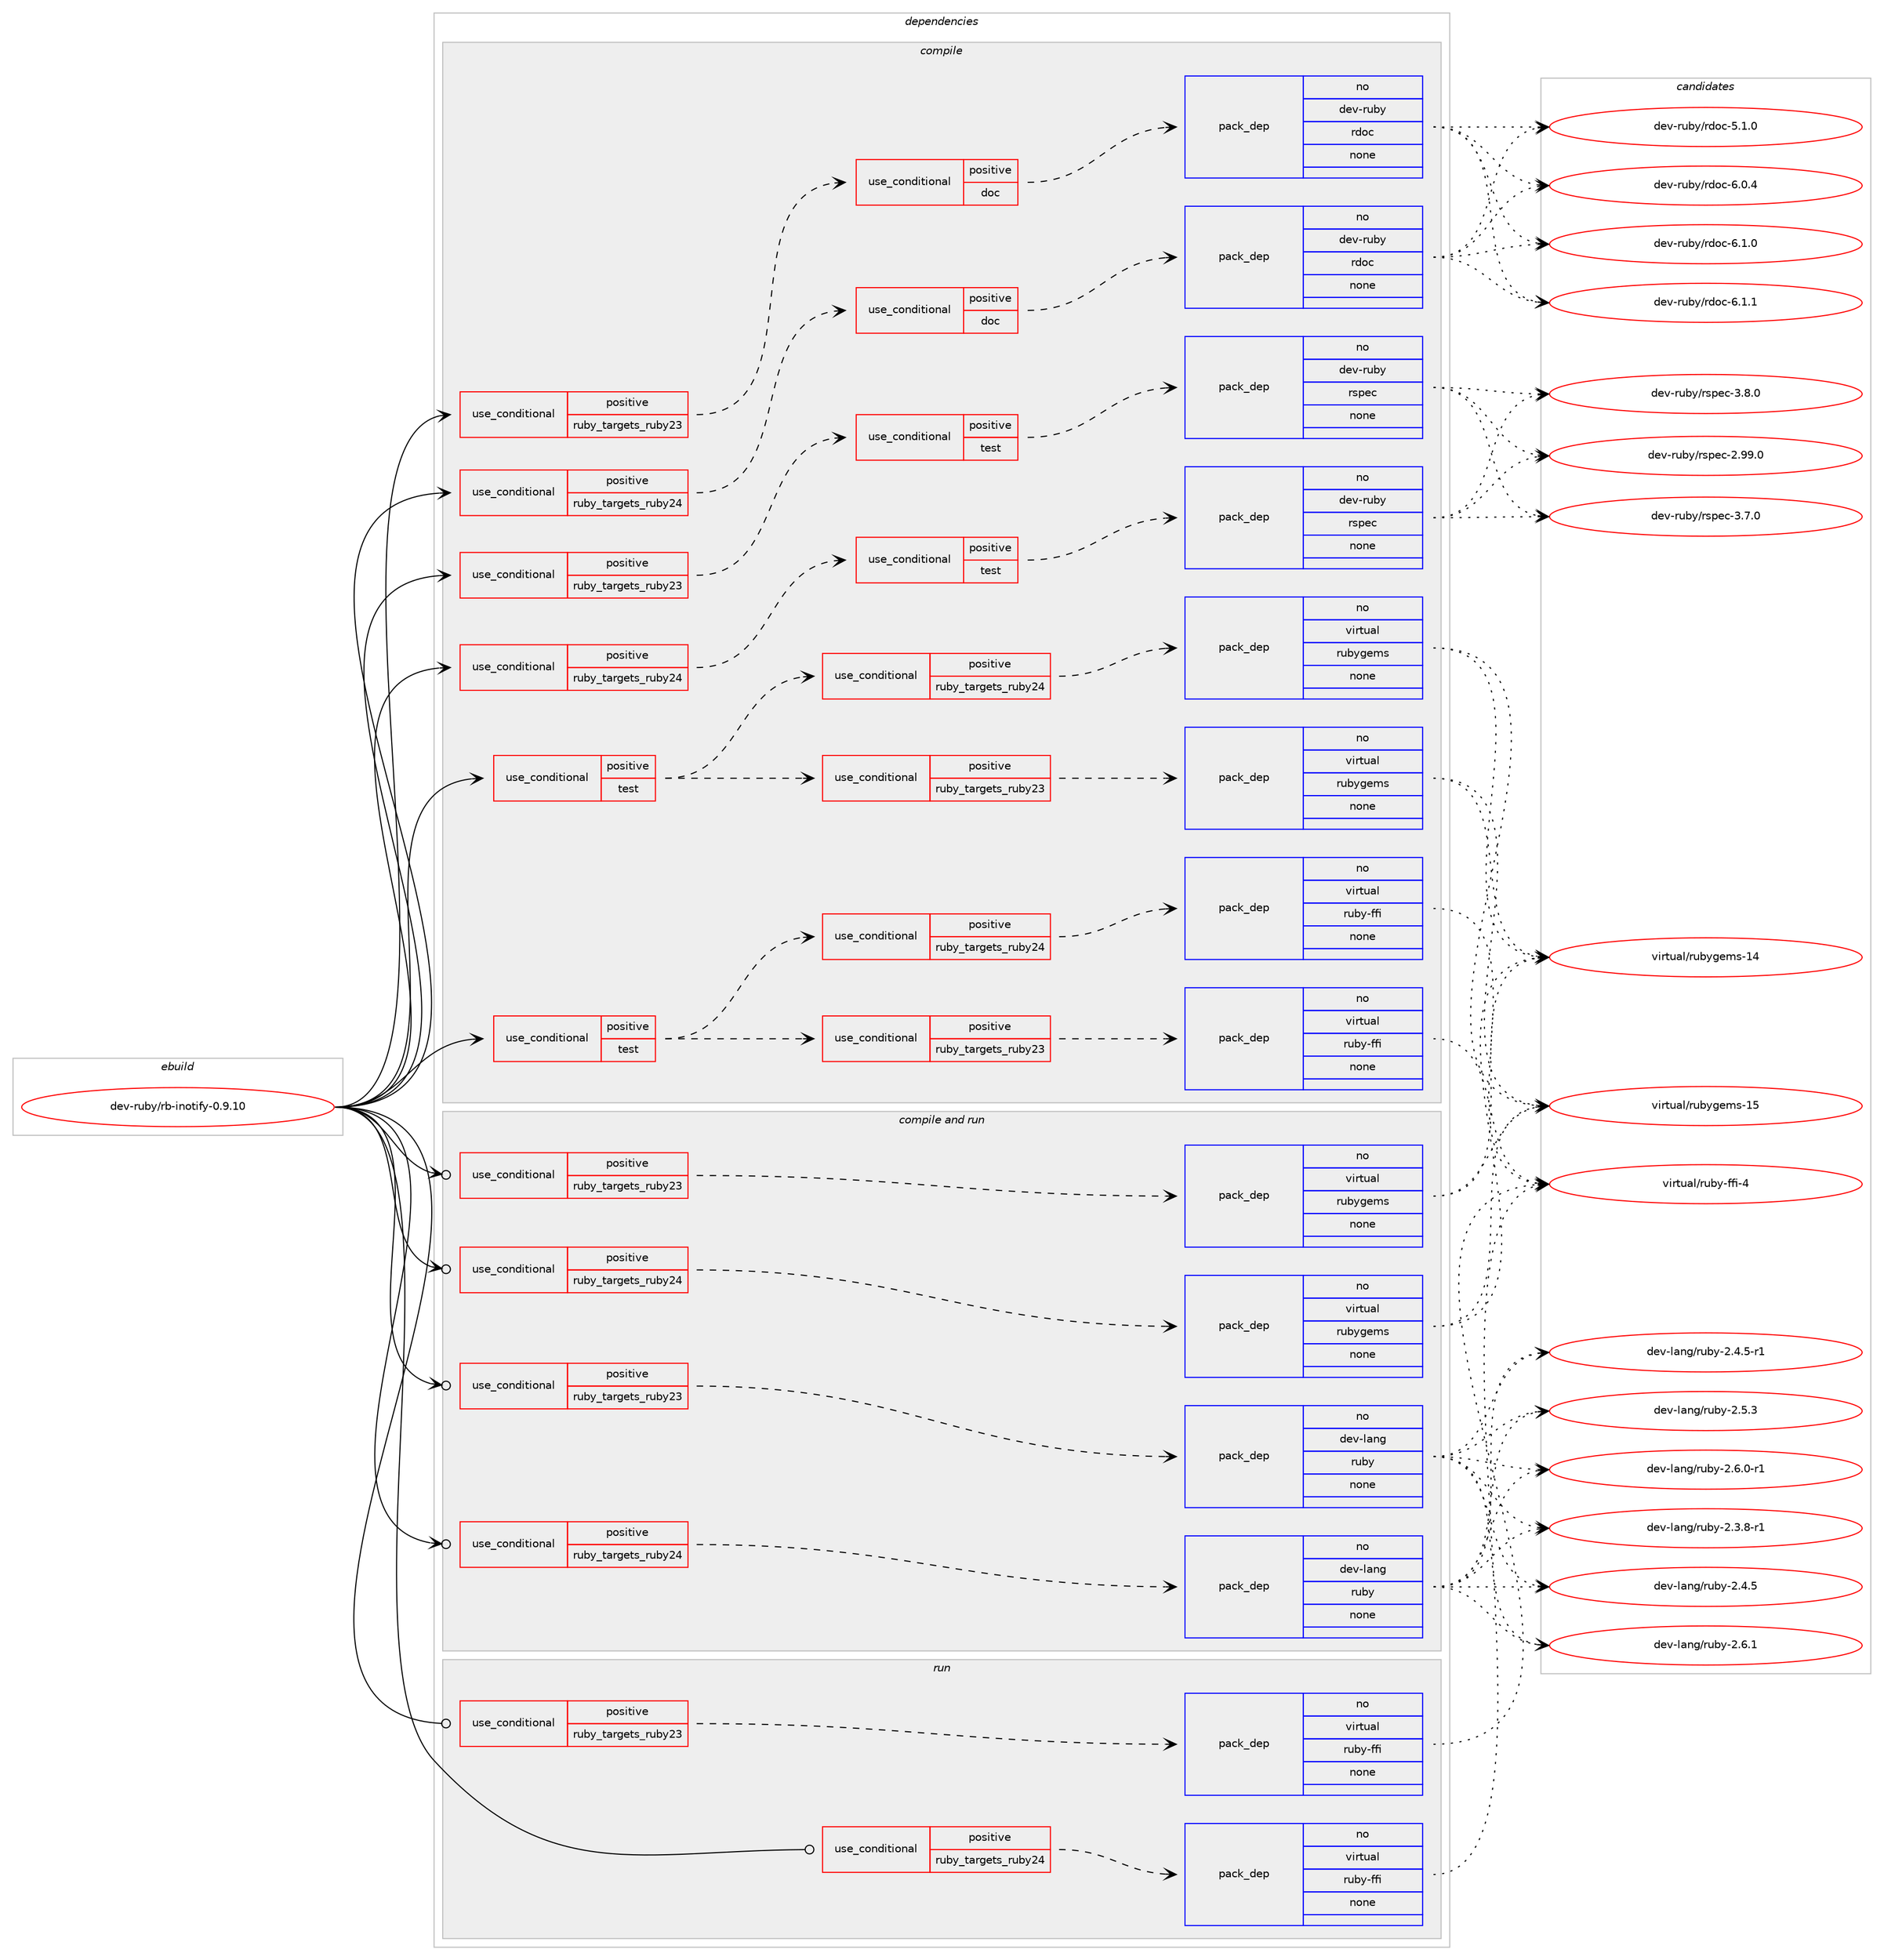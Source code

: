 digraph prolog {

# *************
# Graph options
# *************

newrank=true;
concentrate=true;
compound=true;
graph [rankdir=LR,fontname=Helvetica,fontsize=10,ranksep=1.5];#, ranksep=2.5, nodesep=0.2];
edge  [arrowhead=vee];
node  [fontname=Helvetica,fontsize=10];

# **********
# The ebuild
# **********

subgraph cluster_leftcol {
color=gray;
rank=same;
label=<<i>ebuild</i>>;
id [label="dev-ruby/rb-inotify-0.9.10", color=red, width=4, href="../dev-ruby/rb-inotify-0.9.10.svg"];
}

# ****************
# The dependencies
# ****************

subgraph cluster_midcol {
color=gray;
label=<<i>dependencies</i>>;
subgraph cluster_compile {
fillcolor="#eeeeee";
style=filled;
label=<<i>compile</i>>;
subgraph cond411653 {
dependency1515979 [label=<<TABLE BORDER="0" CELLBORDER="1" CELLSPACING="0" CELLPADDING="4"><TR><TD ROWSPAN="3" CELLPADDING="10">use_conditional</TD></TR><TR><TD>positive</TD></TR><TR><TD>ruby_targets_ruby23</TD></TR></TABLE>>, shape=none, color=red];
subgraph cond411654 {
dependency1515980 [label=<<TABLE BORDER="0" CELLBORDER="1" CELLSPACING="0" CELLPADDING="4"><TR><TD ROWSPAN="3" CELLPADDING="10">use_conditional</TD></TR><TR><TD>positive</TD></TR><TR><TD>doc</TD></TR></TABLE>>, shape=none, color=red];
subgraph pack1080820 {
dependency1515981 [label=<<TABLE BORDER="0" CELLBORDER="1" CELLSPACING="0" CELLPADDING="4" WIDTH="220"><TR><TD ROWSPAN="6" CELLPADDING="30">pack_dep</TD></TR><TR><TD WIDTH="110">no</TD></TR><TR><TD>dev-ruby</TD></TR><TR><TD>rdoc</TD></TR><TR><TD>none</TD></TR><TR><TD></TD></TR></TABLE>>, shape=none, color=blue];
}
dependency1515980:e -> dependency1515981:w [weight=20,style="dashed",arrowhead="vee"];
}
dependency1515979:e -> dependency1515980:w [weight=20,style="dashed",arrowhead="vee"];
}
id:e -> dependency1515979:w [weight=20,style="solid",arrowhead="vee"];
subgraph cond411655 {
dependency1515982 [label=<<TABLE BORDER="0" CELLBORDER="1" CELLSPACING="0" CELLPADDING="4"><TR><TD ROWSPAN="3" CELLPADDING="10">use_conditional</TD></TR><TR><TD>positive</TD></TR><TR><TD>ruby_targets_ruby23</TD></TR></TABLE>>, shape=none, color=red];
subgraph cond411656 {
dependency1515983 [label=<<TABLE BORDER="0" CELLBORDER="1" CELLSPACING="0" CELLPADDING="4"><TR><TD ROWSPAN="3" CELLPADDING="10">use_conditional</TD></TR><TR><TD>positive</TD></TR><TR><TD>test</TD></TR></TABLE>>, shape=none, color=red];
subgraph pack1080821 {
dependency1515984 [label=<<TABLE BORDER="0" CELLBORDER="1" CELLSPACING="0" CELLPADDING="4" WIDTH="220"><TR><TD ROWSPAN="6" CELLPADDING="30">pack_dep</TD></TR><TR><TD WIDTH="110">no</TD></TR><TR><TD>dev-ruby</TD></TR><TR><TD>rspec</TD></TR><TR><TD>none</TD></TR><TR><TD></TD></TR></TABLE>>, shape=none, color=blue];
}
dependency1515983:e -> dependency1515984:w [weight=20,style="dashed",arrowhead="vee"];
}
dependency1515982:e -> dependency1515983:w [weight=20,style="dashed",arrowhead="vee"];
}
id:e -> dependency1515982:w [weight=20,style="solid",arrowhead="vee"];
subgraph cond411657 {
dependency1515985 [label=<<TABLE BORDER="0" CELLBORDER="1" CELLSPACING="0" CELLPADDING="4"><TR><TD ROWSPAN="3" CELLPADDING="10">use_conditional</TD></TR><TR><TD>positive</TD></TR><TR><TD>ruby_targets_ruby24</TD></TR></TABLE>>, shape=none, color=red];
subgraph cond411658 {
dependency1515986 [label=<<TABLE BORDER="0" CELLBORDER="1" CELLSPACING="0" CELLPADDING="4"><TR><TD ROWSPAN="3" CELLPADDING="10">use_conditional</TD></TR><TR><TD>positive</TD></TR><TR><TD>doc</TD></TR></TABLE>>, shape=none, color=red];
subgraph pack1080822 {
dependency1515987 [label=<<TABLE BORDER="0" CELLBORDER="1" CELLSPACING="0" CELLPADDING="4" WIDTH="220"><TR><TD ROWSPAN="6" CELLPADDING="30">pack_dep</TD></TR><TR><TD WIDTH="110">no</TD></TR><TR><TD>dev-ruby</TD></TR><TR><TD>rdoc</TD></TR><TR><TD>none</TD></TR><TR><TD></TD></TR></TABLE>>, shape=none, color=blue];
}
dependency1515986:e -> dependency1515987:w [weight=20,style="dashed",arrowhead="vee"];
}
dependency1515985:e -> dependency1515986:w [weight=20,style="dashed",arrowhead="vee"];
}
id:e -> dependency1515985:w [weight=20,style="solid",arrowhead="vee"];
subgraph cond411659 {
dependency1515988 [label=<<TABLE BORDER="0" CELLBORDER="1" CELLSPACING="0" CELLPADDING="4"><TR><TD ROWSPAN="3" CELLPADDING="10">use_conditional</TD></TR><TR><TD>positive</TD></TR><TR><TD>ruby_targets_ruby24</TD></TR></TABLE>>, shape=none, color=red];
subgraph cond411660 {
dependency1515989 [label=<<TABLE BORDER="0" CELLBORDER="1" CELLSPACING="0" CELLPADDING="4"><TR><TD ROWSPAN="3" CELLPADDING="10">use_conditional</TD></TR><TR><TD>positive</TD></TR><TR><TD>test</TD></TR></TABLE>>, shape=none, color=red];
subgraph pack1080823 {
dependency1515990 [label=<<TABLE BORDER="0" CELLBORDER="1" CELLSPACING="0" CELLPADDING="4" WIDTH="220"><TR><TD ROWSPAN="6" CELLPADDING="30">pack_dep</TD></TR><TR><TD WIDTH="110">no</TD></TR><TR><TD>dev-ruby</TD></TR><TR><TD>rspec</TD></TR><TR><TD>none</TD></TR><TR><TD></TD></TR></TABLE>>, shape=none, color=blue];
}
dependency1515989:e -> dependency1515990:w [weight=20,style="dashed",arrowhead="vee"];
}
dependency1515988:e -> dependency1515989:w [weight=20,style="dashed",arrowhead="vee"];
}
id:e -> dependency1515988:w [weight=20,style="solid",arrowhead="vee"];
subgraph cond411661 {
dependency1515991 [label=<<TABLE BORDER="0" CELLBORDER="1" CELLSPACING="0" CELLPADDING="4"><TR><TD ROWSPAN="3" CELLPADDING="10">use_conditional</TD></TR><TR><TD>positive</TD></TR><TR><TD>test</TD></TR></TABLE>>, shape=none, color=red];
subgraph cond411662 {
dependency1515992 [label=<<TABLE BORDER="0" CELLBORDER="1" CELLSPACING="0" CELLPADDING="4"><TR><TD ROWSPAN="3" CELLPADDING="10">use_conditional</TD></TR><TR><TD>positive</TD></TR><TR><TD>ruby_targets_ruby23</TD></TR></TABLE>>, shape=none, color=red];
subgraph pack1080824 {
dependency1515993 [label=<<TABLE BORDER="0" CELLBORDER="1" CELLSPACING="0" CELLPADDING="4" WIDTH="220"><TR><TD ROWSPAN="6" CELLPADDING="30">pack_dep</TD></TR><TR><TD WIDTH="110">no</TD></TR><TR><TD>virtual</TD></TR><TR><TD>ruby-ffi</TD></TR><TR><TD>none</TD></TR><TR><TD></TD></TR></TABLE>>, shape=none, color=blue];
}
dependency1515992:e -> dependency1515993:w [weight=20,style="dashed",arrowhead="vee"];
}
dependency1515991:e -> dependency1515992:w [weight=20,style="dashed",arrowhead="vee"];
subgraph cond411663 {
dependency1515994 [label=<<TABLE BORDER="0" CELLBORDER="1" CELLSPACING="0" CELLPADDING="4"><TR><TD ROWSPAN="3" CELLPADDING="10">use_conditional</TD></TR><TR><TD>positive</TD></TR><TR><TD>ruby_targets_ruby24</TD></TR></TABLE>>, shape=none, color=red];
subgraph pack1080825 {
dependency1515995 [label=<<TABLE BORDER="0" CELLBORDER="1" CELLSPACING="0" CELLPADDING="4" WIDTH="220"><TR><TD ROWSPAN="6" CELLPADDING="30">pack_dep</TD></TR><TR><TD WIDTH="110">no</TD></TR><TR><TD>virtual</TD></TR><TR><TD>ruby-ffi</TD></TR><TR><TD>none</TD></TR><TR><TD></TD></TR></TABLE>>, shape=none, color=blue];
}
dependency1515994:e -> dependency1515995:w [weight=20,style="dashed",arrowhead="vee"];
}
dependency1515991:e -> dependency1515994:w [weight=20,style="dashed",arrowhead="vee"];
}
id:e -> dependency1515991:w [weight=20,style="solid",arrowhead="vee"];
subgraph cond411664 {
dependency1515996 [label=<<TABLE BORDER="0" CELLBORDER="1" CELLSPACING="0" CELLPADDING="4"><TR><TD ROWSPAN="3" CELLPADDING="10">use_conditional</TD></TR><TR><TD>positive</TD></TR><TR><TD>test</TD></TR></TABLE>>, shape=none, color=red];
subgraph cond411665 {
dependency1515997 [label=<<TABLE BORDER="0" CELLBORDER="1" CELLSPACING="0" CELLPADDING="4"><TR><TD ROWSPAN="3" CELLPADDING="10">use_conditional</TD></TR><TR><TD>positive</TD></TR><TR><TD>ruby_targets_ruby23</TD></TR></TABLE>>, shape=none, color=red];
subgraph pack1080826 {
dependency1515998 [label=<<TABLE BORDER="0" CELLBORDER="1" CELLSPACING="0" CELLPADDING="4" WIDTH="220"><TR><TD ROWSPAN="6" CELLPADDING="30">pack_dep</TD></TR><TR><TD WIDTH="110">no</TD></TR><TR><TD>virtual</TD></TR><TR><TD>rubygems</TD></TR><TR><TD>none</TD></TR><TR><TD></TD></TR></TABLE>>, shape=none, color=blue];
}
dependency1515997:e -> dependency1515998:w [weight=20,style="dashed",arrowhead="vee"];
}
dependency1515996:e -> dependency1515997:w [weight=20,style="dashed",arrowhead="vee"];
subgraph cond411666 {
dependency1515999 [label=<<TABLE BORDER="0" CELLBORDER="1" CELLSPACING="0" CELLPADDING="4"><TR><TD ROWSPAN="3" CELLPADDING="10">use_conditional</TD></TR><TR><TD>positive</TD></TR><TR><TD>ruby_targets_ruby24</TD></TR></TABLE>>, shape=none, color=red];
subgraph pack1080827 {
dependency1516000 [label=<<TABLE BORDER="0" CELLBORDER="1" CELLSPACING="0" CELLPADDING="4" WIDTH="220"><TR><TD ROWSPAN="6" CELLPADDING="30">pack_dep</TD></TR><TR><TD WIDTH="110">no</TD></TR><TR><TD>virtual</TD></TR><TR><TD>rubygems</TD></TR><TR><TD>none</TD></TR><TR><TD></TD></TR></TABLE>>, shape=none, color=blue];
}
dependency1515999:e -> dependency1516000:w [weight=20,style="dashed",arrowhead="vee"];
}
dependency1515996:e -> dependency1515999:w [weight=20,style="dashed",arrowhead="vee"];
}
id:e -> dependency1515996:w [weight=20,style="solid",arrowhead="vee"];
}
subgraph cluster_compileandrun {
fillcolor="#eeeeee";
style=filled;
label=<<i>compile and run</i>>;
subgraph cond411667 {
dependency1516001 [label=<<TABLE BORDER="0" CELLBORDER="1" CELLSPACING="0" CELLPADDING="4"><TR><TD ROWSPAN="3" CELLPADDING="10">use_conditional</TD></TR><TR><TD>positive</TD></TR><TR><TD>ruby_targets_ruby23</TD></TR></TABLE>>, shape=none, color=red];
subgraph pack1080828 {
dependency1516002 [label=<<TABLE BORDER="0" CELLBORDER="1" CELLSPACING="0" CELLPADDING="4" WIDTH="220"><TR><TD ROWSPAN="6" CELLPADDING="30">pack_dep</TD></TR><TR><TD WIDTH="110">no</TD></TR><TR><TD>dev-lang</TD></TR><TR><TD>ruby</TD></TR><TR><TD>none</TD></TR><TR><TD></TD></TR></TABLE>>, shape=none, color=blue];
}
dependency1516001:e -> dependency1516002:w [weight=20,style="dashed",arrowhead="vee"];
}
id:e -> dependency1516001:w [weight=20,style="solid",arrowhead="odotvee"];
subgraph cond411668 {
dependency1516003 [label=<<TABLE BORDER="0" CELLBORDER="1" CELLSPACING="0" CELLPADDING="4"><TR><TD ROWSPAN="3" CELLPADDING="10">use_conditional</TD></TR><TR><TD>positive</TD></TR><TR><TD>ruby_targets_ruby23</TD></TR></TABLE>>, shape=none, color=red];
subgraph pack1080829 {
dependency1516004 [label=<<TABLE BORDER="0" CELLBORDER="1" CELLSPACING="0" CELLPADDING="4" WIDTH="220"><TR><TD ROWSPAN="6" CELLPADDING="30">pack_dep</TD></TR><TR><TD WIDTH="110">no</TD></TR><TR><TD>virtual</TD></TR><TR><TD>rubygems</TD></TR><TR><TD>none</TD></TR><TR><TD></TD></TR></TABLE>>, shape=none, color=blue];
}
dependency1516003:e -> dependency1516004:w [weight=20,style="dashed",arrowhead="vee"];
}
id:e -> dependency1516003:w [weight=20,style="solid",arrowhead="odotvee"];
subgraph cond411669 {
dependency1516005 [label=<<TABLE BORDER="0" CELLBORDER="1" CELLSPACING="0" CELLPADDING="4"><TR><TD ROWSPAN="3" CELLPADDING="10">use_conditional</TD></TR><TR><TD>positive</TD></TR><TR><TD>ruby_targets_ruby24</TD></TR></TABLE>>, shape=none, color=red];
subgraph pack1080830 {
dependency1516006 [label=<<TABLE BORDER="0" CELLBORDER="1" CELLSPACING="0" CELLPADDING="4" WIDTH="220"><TR><TD ROWSPAN="6" CELLPADDING="30">pack_dep</TD></TR><TR><TD WIDTH="110">no</TD></TR><TR><TD>dev-lang</TD></TR><TR><TD>ruby</TD></TR><TR><TD>none</TD></TR><TR><TD></TD></TR></TABLE>>, shape=none, color=blue];
}
dependency1516005:e -> dependency1516006:w [weight=20,style="dashed",arrowhead="vee"];
}
id:e -> dependency1516005:w [weight=20,style="solid",arrowhead="odotvee"];
subgraph cond411670 {
dependency1516007 [label=<<TABLE BORDER="0" CELLBORDER="1" CELLSPACING="0" CELLPADDING="4"><TR><TD ROWSPAN="3" CELLPADDING="10">use_conditional</TD></TR><TR><TD>positive</TD></TR><TR><TD>ruby_targets_ruby24</TD></TR></TABLE>>, shape=none, color=red];
subgraph pack1080831 {
dependency1516008 [label=<<TABLE BORDER="0" CELLBORDER="1" CELLSPACING="0" CELLPADDING="4" WIDTH="220"><TR><TD ROWSPAN="6" CELLPADDING="30">pack_dep</TD></TR><TR><TD WIDTH="110">no</TD></TR><TR><TD>virtual</TD></TR><TR><TD>rubygems</TD></TR><TR><TD>none</TD></TR><TR><TD></TD></TR></TABLE>>, shape=none, color=blue];
}
dependency1516007:e -> dependency1516008:w [weight=20,style="dashed",arrowhead="vee"];
}
id:e -> dependency1516007:w [weight=20,style="solid",arrowhead="odotvee"];
}
subgraph cluster_run {
fillcolor="#eeeeee";
style=filled;
label=<<i>run</i>>;
subgraph cond411671 {
dependency1516009 [label=<<TABLE BORDER="0" CELLBORDER="1" CELLSPACING="0" CELLPADDING="4"><TR><TD ROWSPAN="3" CELLPADDING="10">use_conditional</TD></TR><TR><TD>positive</TD></TR><TR><TD>ruby_targets_ruby23</TD></TR></TABLE>>, shape=none, color=red];
subgraph pack1080832 {
dependency1516010 [label=<<TABLE BORDER="0" CELLBORDER="1" CELLSPACING="0" CELLPADDING="4" WIDTH="220"><TR><TD ROWSPAN="6" CELLPADDING="30">pack_dep</TD></TR><TR><TD WIDTH="110">no</TD></TR><TR><TD>virtual</TD></TR><TR><TD>ruby-ffi</TD></TR><TR><TD>none</TD></TR><TR><TD></TD></TR></TABLE>>, shape=none, color=blue];
}
dependency1516009:e -> dependency1516010:w [weight=20,style="dashed",arrowhead="vee"];
}
id:e -> dependency1516009:w [weight=20,style="solid",arrowhead="odot"];
subgraph cond411672 {
dependency1516011 [label=<<TABLE BORDER="0" CELLBORDER="1" CELLSPACING="0" CELLPADDING="4"><TR><TD ROWSPAN="3" CELLPADDING="10">use_conditional</TD></TR><TR><TD>positive</TD></TR><TR><TD>ruby_targets_ruby24</TD></TR></TABLE>>, shape=none, color=red];
subgraph pack1080833 {
dependency1516012 [label=<<TABLE BORDER="0" CELLBORDER="1" CELLSPACING="0" CELLPADDING="4" WIDTH="220"><TR><TD ROWSPAN="6" CELLPADDING="30">pack_dep</TD></TR><TR><TD WIDTH="110">no</TD></TR><TR><TD>virtual</TD></TR><TR><TD>ruby-ffi</TD></TR><TR><TD>none</TD></TR><TR><TD></TD></TR></TABLE>>, shape=none, color=blue];
}
dependency1516011:e -> dependency1516012:w [weight=20,style="dashed",arrowhead="vee"];
}
id:e -> dependency1516011:w [weight=20,style="solid",arrowhead="odot"];
}
}

# **************
# The candidates
# **************

subgraph cluster_choices {
rank=same;
color=gray;
label=<<i>candidates</i>>;

subgraph choice1080820 {
color=black;
nodesep=1;
choice10010111845114117981214711410011199455346494648 [label="dev-ruby/rdoc-5.1.0", color=red, width=4,href="../dev-ruby/rdoc-5.1.0.svg"];
choice10010111845114117981214711410011199455446484652 [label="dev-ruby/rdoc-6.0.4", color=red, width=4,href="../dev-ruby/rdoc-6.0.4.svg"];
choice10010111845114117981214711410011199455446494648 [label="dev-ruby/rdoc-6.1.0", color=red, width=4,href="../dev-ruby/rdoc-6.1.0.svg"];
choice10010111845114117981214711410011199455446494649 [label="dev-ruby/rdoc-6.1.1", color=red, width=4,href="../dev-ruby/rdoc-6.1.1.svg"];
dependency1515981:e -> choice10010111845114117981214711410011199455346494648:w [style=dotted,weight="100"];
dependency1515981:e -> choice10010111845114117981214711410011199455446484652:w [style=dotted,weight="100"];
dependency1515981:e -> choice10010111845114117981214711410011199455446494648:w [style=dotted,weight="100"];
dependency1515981:e -> choice10010111845114117981214711410011199455446494649:w [style=dotted,weight="100"];
}
subgraph choice1080821 {
color=black;
nodesep=1;
choice1001011184511411798121471141151121019945504657574648 [label="dev-ruby/rspec-2.99.0", color=red, width=4,href="../dev-ruby/rspec-2.99.0.svg"];
choice10010111845114117981214711411511210199455146554648 [label="dev-ruby/rspec-3.7.0", color=red, width=4,href="../dev-ruby/rspec-3.7.0.svg"];
choice10010111845114117981214711411511210199455146564648 [label="dev-ruby/rspec-3.8.0", color=red, width=4,href="../dev-ruby/rspec-3.8.0.svg"];
dependency1515984:e -> choice1001011184511411798121471141151121019945504657574648:w [style=dotted,weight="100"];
dependency1515984:e -> choice10010111845114117981214711411511210199455146554648:w [style=dotted,weight="100"];
dependency1515984:e -> choice10010111845114117981214711411511210199455146564648:w [style=dotted,weight="100"];
}
subgraph choice1080822 {
color=black;
nodesep=1;
choice10010111845114117981214711410011199455346494648 [label="dev-ruby/rdoc-5.1.0", color=red, width=4,href="../dev-ruby/rdoc-5.1.0.svg"];
choice10010111845114117981214711410011199455446484652 [label="dev-ruby/rdoc-6.0.4", color=red, width=4,href="../dev-ruby/rdoc-6.0.4.svg"];
choice10010111845114117981214711410011199455446494648 [label="dev-ruby/rdoc-6.1.0", color=red, width=4,href="../dev-ruby/rdoc-6.1.0.svg"];
choice10010111845114117981214711410011199455446494649 [label="dev-ruby/rdoc-6.1.1", color=red, width=4,href="../dev-ruby/rdoc-6.1.1.svg"];
dependency1515987:e -> choice10010111845114117981214711410011199455346494648:w [style=dotted,weight="100"];
dependency1515987:e -> choice10010111845114117981214711410011199455446484652:w [style=dotted,weight="100"];
dependency1515987:e -> choice10010111845114117981214711410011199455446494648:w [style=dotted,weight="100"];
dependency1515987:e -> choice10010111845114117981214711410011199455446494649:w [style=dotted,weight="100"];
}
subgraph choice1080823 {
color=black;
nodesep=1;
choice1001011184511411798121471141151121019945504657574648 [label="dev-ruby/rspec-2.99.0", color=red, width=4,href="../dev-ruby/rspec-2.99.0.svg"];
choice10010111845114117981214711411511210199455146554648 [label="dev-ruby/rspec-3.7.0", color=red, width=4,href="../dev-ruby/rspec-3.7.0.svg"];
choice10010111845114117981214711411511210199455146564648 [label="dev-ruby/rspec-3.8.0", color=red, width=4,href="../dev-ruby/rspec-3.8.0.svg"];
dependency1515990:e -> choice1001011184511411798121471141151121019945504657574648:w [style=dotted,weight="100"];
dependency1515990:e -> choice10010111845114117981214711411511210199455146554648:w [style=dotted,weight="100"];
dependency1515990:e -> choice10010111845114117981214711411511210199455146564648:w [style=dotted,weight="100"];
}
subgraph choice1080824 {
color=black;
nodesep=1;
choice118105114116117971084711411798121451021021054552 [label="virtual/ruby-ffi-4", color=red, width=4,href="../virtual/ruby-ffi-4.svg"];
dependency1515993:e -> choice118105114116117971084711411798121451021021054552:w [style=dotted,weight="100"];
}
subgraph choice1080825 {
color=black;
nodesep=1;
choice118105114116117971084711411798121451021021054552 [label="virtual/ruby-ffi-4", color=red, width=4,href="../virtual/ruby-ffi-4.svg"];
dependency1515995:e -> choice118105114116117971084711411798121451021021054552:w [style=dotted,weight="100"];
}
subgraph choice1080826 {
color=black;
nodesep=1;
choice118105114116117971084711411798121103101109115454952 [label="virtual/rubygems-14", color=red, width=4,href="../virtual/rubygems-14.svg"];
choice118105114116117971084711411798121103101109115454953 [label="virtual/rubygems-15", color=red, width=4,href="../virtual/rubygems-15.svg"];
dependency1515998:e -> choice118105114116117971084711411798121103101109115454952:w [style=dotted,weight="100"];
dependency1515998:e -> choice118105114116117971084711411798121103101109115454953:w [style=dotted,weight="100"];
}
subgraph choice1080827 {
color=black;
nodesep=1;
choice118105114116117971084711411798121103101109115454952 [label="virtual/rubygems-14", color=red, width=4,href="../virtual/rubygems-14.svg"];
choice118105114116117971084711411798121103101109115454953 [label="virtual/rubygems-15", color=red, width=4,href="../virtual/rubygems-15.svg"];
dependency1516000:e -> choice118105114116117971084711411798121103101109115454952:w [style=dotted,weight="100"];
dependency1516000:e -> choice118105114116117971084711411798121103101109115454953:w [style=dotted,weight="100"];
}
subgraph choice1080828 {
color=black;
nodesep=1;
choice100101118451089711010347114117981214550465146564511449 [label="dev-lang/ruby-2.3.8-r1", color=red, width=4,href="../dev-lang/ruby-2.3.8-r1.svg"];
choice10010111845108971101034711411798121455046524653 [label="dev-lang/ruby-2.4.5", color=red, width=4,href="../dev-lang/ruby-2.4.5.svg"];
choice100101118451089711010347114117981214550465246534511449 [label="dev-lang/ruby-2.4.5-r1", color=red, width=4,href="../dev-lang/ruby-2.4.5-r1.svg"];
choice10010111845108971101034711411798121455046534651 [label="dev-lang/ruby-2.5.3", color=red, width=4,href="../dev-lang/ruby-2.5.3.svg"];
choice100101118451089711010347114117981214550465446484511449 [label="dev-lang/ruby-2.6.0-r1", color=red, width=4,href="../dev-lang/ruby-2.6.0-r1.svg"];
choice10010111845108971101034711411798121455046544649 [label="dev-lang/ruby-2.6.1", color=red, width=4,href="../dev-lang/ruby-2.6.1.svg"];
dependency1516002:e -> choice100101118451089711010347114117981214550465146564511449:w [style=dotted,weight="100"];
dependency1516002:e -> choice10010111845108971101034711411798121455046524653:w [style=dotted,weight="100"];
dependency1516002:e -> choice100101118451089711010347114117981214550465246534511449:w [style=dotted,weight="100"];
dependency1516002:e -> choice10010111845108971101034711411798121455046534651:w [style=dotted,weight="100"];
dependency1516002:e -> choice100101118451089711010347114117981214550465446484511449:w [style=dotted,weight="100"];
dependency1516002:e -> choice10010111845108971101034711411798121455046544649:w [style=dotted,weight="100"];
}
subgraph choice1080829 {
color=black;
nodesep=1;
choice118105114116117971084711411798121103101109115454952 [label="virtual/rubygems-14", color=red, width=4,href="../virtual/rubygems-14.svg"];
choice118105114116117971084711411798121103101109115454953 [label="virtual/rubygems-15", color=red, width=4,href="../virtual/rubygems-15.svg"];
dependency1516004:e -> choice118105114116117971084711411798121103101109115454952:w [style=dotted,weight="100"];
dependency1516004:e -> choice118105114116117971084711411798121103101109115454953:w [style=dotted,weight="100"];
}
subgraph choice1080830 {
color=black;
nodesep=1;
choice100101118451089711010347114117981214550465146564511449 [label="dev-lang/ruby-2.3.8-r1", color=red, width=4,href="../dev-lang/ruby-2.3.8-r1.svg"];
choice10010111845108971101034711411798121455046524653 [label="dev-lang/ruby-2.4.5", color=red, width=4,href="../dev-lang/ruby-2.4.5.svg"];
choice100101118451089711010347114117981214550465246534511449 [label="dev-lang/ruby-2.4.5-r1", color=red, width=4,href="../dev-lang/ruby-2.4.5-r1.svg"];
choice10010111845108971101034711411798121455046534651 [label="dev-lang/ruby-2.5.3", color=red, width=4,href="../dev-lang/ruby-2.5.3.svg"];
choice100101118451089711010347114117981214550465446484511449 [label="dev-lang/ruby-2.6.0-r1", color=red, width=4,href="../dev-lang/ruby-2.6.0-r1.svg"];
choice10010111845108971101034711411798121455046544649 [label="dev-lang/ruby-2.6.1", color=red, width=4,href="../dev-lang/ruby-2.6.1.svg"];
dependency1516006:e -> choice100101118451089711010347114117981214550465146564511449:w [style=dotted,weight="100"];
dependency1516006:e -> choice10010111845108971101034711411798121455046524653:w [style=dotted,weight="100"];
dependency1516006:e -> choice100101118451089711010347114117981214550465246534511449:w [style=dotted,weight="100"];
dependency1516006:e -> choice10010111845108971101034711411798121455046534651:w [style=dotted,weight="100"];
dependency1516006:e -> choice100101118451089711010347114117981214550465446484511449:w [style=dotted,weight="100"];
dependency1516006:e -> choice10010111845108971101034711411798121455046544649:w [style=dotted,weight="100"];
}
subgraph choice1080831 {
color=black;
nodesep=1;
choice118105114116117971084711411798121103101109115454952 [label="virtual/rubygems-14", color=red, width=4,href="../virtual/rubygems-14.svg"];
choice118105114116117971084711411798121103101109115454953 [label="virtual/rubygems-15", color=red, width=4,href="../virtual/rubygems-15.svg"];
dependency1516008:e -> choice118105114116117971084711411798121103101109115454952:w [style=dotted,weight="100"];
dependency1516008:e -> choice118105114116117971084711411798121103101109115454953:w [style=dotted,weight="100"];
}
subgraph choice1080832 {
color=black;
nodesep=1;
choice118105114116117971084711411798121451021021054552 [label="virtual/ruby-ffi-4", color=red, width=4,href="../virtual/ruby-ffi-4.svg"];
dependency1516010:e -> choice118105114116117971084711411798121451021021054552:w [style=dotted,weight="100"];
}
subgraph choice1080833 {
color=black;
nodesep=1;
choice118105114116117971084711411798121451021021054552 [label="virtual/ruby-ffi-4", color=red, width=4,href="../virtual/ruby-ffi-4.svg"];
dependency1516012:e -> choice118105114116117971084711411798121451021021054552:w [style=dotted,weight="100"];
}
}

}
